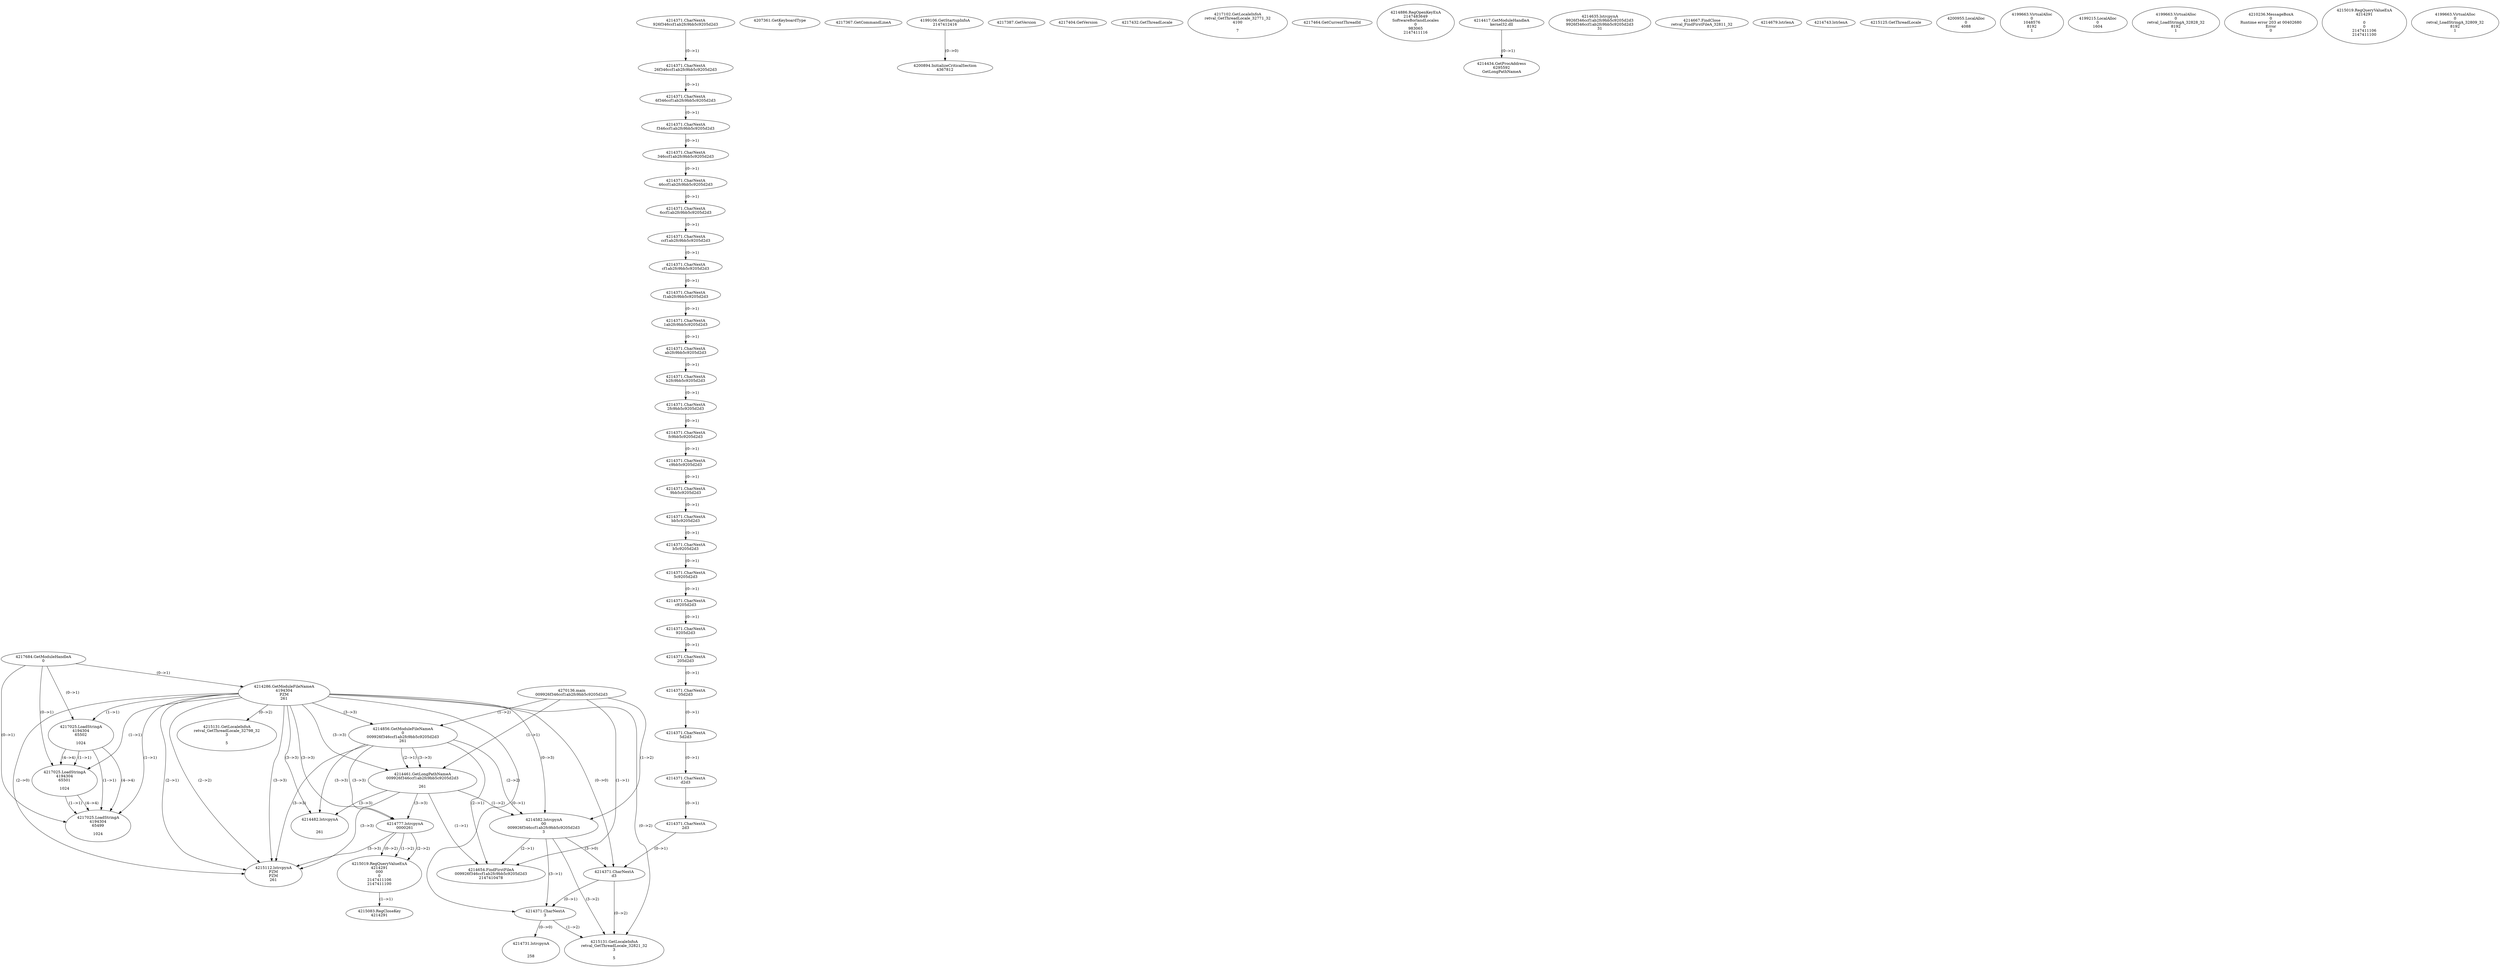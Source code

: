 // Global SCDG with merge call
digraph {
	0 [label="4270136.main
009926f346ccf1ab2fc9bb5c9205d2d3"]
	1 [label="4217684.GetModuleHandleA
0"]
	2 [label="4207361.GetKeyboardType
0"]
	3 [label="4217367.GetCommandLineA
"]
	4 [label="4199106.GetStartupInfoA
2147412416"]
	5 [label="4217387.GetVersion
"]
	6 [label="4217404.GetVersion
"]
	7 [label="4217432.GetThreadLocale
"]
	8 [label="4217102.GetLocaleInfoA
retval_GetThreadLocale_32771_32
4100

7"]
	9 [label="4217464.GetCurrentThreadId
"]
	10 [label="4214286.GetModuleFileNameA
4194304
PZM
261"]
	1 -> 10 [label="(0-->1)"]
	11 [label="4214856.GetModuleFileNameA
0
009926f346ccf1ab2fc9bb5c9205d2d3
261"]
	0 -> 11 [label="(1-->2)"]
	10 -> 11 [label="(3-->3)"]
	12 [label="4214886.RegOpenKeyExA
2147483649
Software\Borland\Locales
0
983065
2147411116"]
	13 [label="4214417.GetModuleHandleA
kernel32.dll"]
	14 [label="4214434.GetProcAddress
6295592
GetLongPathNameA"]
	13 -> 14 [label="(0-->1)"]
	15 [label="4214461.GetLongPathNameA
009926f346ccf1ab2fc9bb5c9205d2d3

261"]
	0 -> 15 [label="(1-->1)"]
	11 -> 15 [label="(2-->1)"]
	10 -> 15 [label="(3-->3)"]
	11 -> 15 [label="(3-->3)"]
	16 [label="4214582.lstrcpynA
00
009926f346ccf1ab2fc9bb5c9205d2d3
3"]
	0 -> 16 [label="(1-->2)"]
	11 -> 16 [label="(2-->2)"]
	15 -> 16 [label="(1-->2)"]
	10 -> 16 [label="(0-->3)"]
	17 [label="4214371.CharNextA
926f346ccf1ab2fc9bb5c9205d2d3"]
	18 [label="4214371.CharNextA
26f346ccf1ab2fc9bb5c9205d2d3"]
	17 -> 18 [label="(0-->1)"]
	19 [label="4214371.CharNextA
6f346ccf1ab2fc9bb5c9205d2d3"]
	18 -> 19 [label="(0-->1)"]
	20 [label="4214371.CharNextA
f346ccf1ab2fc9bb5c9205d2d3"]
	19 -> 20 [label="(0-->1)"]
	21 [label="4214371.CharNextA
346ccf1ab2fc9bb5c9205d2d3"]
	20 -> 21 [label="(0-->1)"]
	22 [label="4214371.CharNextA
46ccf1ab2fc9bb5c9205d2d3"]
	21 -> 22 [label="(0-->1)"]
	23 [label="4214371.CharNextA
6ccf1ab2fc9bb5c9205d2d3"]
	22 -> 23 [label="(0-->1)"]
	24 [label="4214371.CharNextA
ccf1ab2fc9bb5c9205d2d3"]
	23 -> 24 [label="(0-->1)"]
	25 [label="4214371.CharNextA
cf1ab2fc9bb5c9205d2d3"]
	24 -> 25 [label="(0-->1)"]
	26 [label="4214371.CharNextA
f1ab2fc9bb5c9205d2d3"]
	25 -> 26 [label="(0-->1)"]
	27 [label="4214371.CharNextA
1ab2fc9bb5c9205d2d3"]
	26 -> 27 [label="(0-->1)"]
	28 [label="4214371.CharNextA
ab2fc9bb5c9205d2d3"]
	27 -> 28 [label="(0-->1)"]
	29 [label="4214371.CharNextA
b2fc9bb5c9205d2d3"]
	28 -> 29 [label="(0-->1)"]
	30 [label="4214371.CharNextA
2fc9bb5c9205d2d3"]
	29 -> 30 [label="(0-->1)"]
	31 [label="4214371.CharNextA
fc9bb5c9205d2d3"]
	30 -> 31 [label="(0-->1)"]
	32 [label="4214371.CharNextA
c9bb5c9205d2d3"]
	31 -> 32 [label="(0-->1)"]
	33 [label="4214371.CharNextA
9bb5c9205d2d3"]
	32 -> 33 [label="(0-->1)"]
	34 [label="4214371.CharNextA
bb5c9205d2d3"]
	33 -> 34 [label="(0-->1)"]
	35 [label="4214371.CharNextA
b5c9205d2d3"]
	34 -> 35 [label="(0-->1)"]
	36 [label="4214371.CharNextA
5c9205d2d3"]
	35 -> 36 [label="(0-->1)"]
	37 [label="4214371.CharNextA
c9205d2d3"]
	36 -> 37 [label="(0-->1)"]
	38 [label="4214371.CharNextA
9205d2d3"]
	37 -> 38 [label="(0-->1)"]
	39 [label="4214371.CharNextA
205d2d3"]
	38 -> 39 [label="(0-->1)"]
	40 [label="4214371.CharNextA
05d2d3"]
	39 -> 40 [label="(0-->1)"]
	41 [label="4214371.CharNextA
5d2d3"]
	40 -> 41 [label="(0-->1)"]
	42 [label="4214371.CharNextA
d2d3"]
	41 -> 42 [label="(0-->1)"]
	43 [label="4214371.CharNextA
2d3"]
	42 -> 43 [label="(0-->1)"]
	44 [label="4214371.CharNextA
d3"]
	43 -> 44 [label="(0-->1)"]
	10 -> 44 [label="(0-->0)"]
	16 -> 44 [label="(3-->0)"]
	45 [label="4214371.CharNextA
3"]
	10 -> 45 [label="(0-->1)"]
	16 -> 45 [label="(3-->1)"]
	44 -> 45 [label="(0-->1)"]
	46 [label="4214635.lstrcpynA
9926f346ccf1ab2fc9bb5c9205d2d3
9926f346ccf1ab2fc9bb5c9205d2d3
31"]
	47 [label="4214654.FindFirstFileA
009926f346ccf1ab2fc9bb5c9205d2d3
2147410478"]
	0 -> 47 [label="(1-->1)"]
	11 -> 47 [label="(2-->1)"]
	15 -> 47 [label="(1-->1)"]
	16 -> 47 [label="(2-->1)"]
	48 [label="4214667.FindClose
retval_FindFirstFileA_32811_32"]
	49 [label="4214679.lstrlenA
"]
	50 [label="4214731.lstrcpynA


258"]
	45 -> 50 [label="(0-->0)"]
	51 [label="4214743.lstrlenA
"]
	52 [label="4214777.lstrcpynA
00\
00\
261"]
	10 -> 52 [label="(3-->3)"]
	11 -> 52 [label="(3-->3)"]
	15 -> 52 [label="(3-->3)"]
	53 [label="4215019.RegQueryValueExA
4214291
00\
0
0
2147411106
2147411100"]
	52 -> 53 [label="(1-->2)"]
	52 -> 53 [label="(2-->2)"]
	52 -> 53 [label="(0-->2)"]
	54 [label="4215083.RegCloseKey
4214291"]
	53 -> 54 [label="(1-->1)"]
	55 [label="4215112.lstrcpynA
PZM
PZM
261"]
	10 -> 55 [label="(2-->1)"]
	10 -> 55 [label="(2-->2)"]
	10 -> 55 [label="(3-->3)"]
	11 -> 55 [label="(3-->3)"]
	15 -> 55 [label="(3-->3)"]
	52 -> 55 [label="(3-->3)"]
	10 -> 55 [label="(2-->0)"]
	56 [label="4215125.GetThreadLocale
"]
	57 [label="4215131.GetLocaleInfoA
retval_GetThreadLocale_32821_32
3

5"]
	10 -> 57 [label="(0-->2)"]
	16 -> 57 [label="(3-->2)"]
	44 -> 57 [label="(0-->2)"]
	45 -> 57 [label="(1-->2)"]
	58 [label="4217025.LoadStringA
4194304
65502

1024"]
	1 -> 58 [label="(0-->1)"]
	10 -> 58 [label="(1-->1)"]
	59 [label="4217025.LoadStringA
4194304
65501

1024"]
	1 -> 59 [label="(0-->1)"]
	10 -> 59 [label="(1-->1)"]
	58 -> 59 [label="(1-->1)"]
	58 -> 59 [label="(4-->4)"]
	60 [label="4217025.LoadStringA
4194304
65499

1024"]
	1 -> 60 [label="(0-->1)"]
	10 -> 60 [label="(1-->1)"]
	58 -> 60 [label="(1-->1)"]
	59 -> 60 [label="(1-->1)"]
	58 -> 60 [label="(4-->4)"]
	59 -> 60 [label="(4-->4)"]
	61 [label="4200894.InitializeCriticalSection
4367812"]
	4 -> 61 [label="(0-->0)"]
	62 [label="4200955.LocalAlloc
0
4088"]
	63 [label="4199663.VirtualAlloc
0
1048576
8192
1"]
	64 [label="4199215.LocalAlloc
0
1604"]
	65 [label="4199663.VirtualAlloc
0
retval_LoadStringA_32828_32
8192
1"]
	66 [label="4210236.MessageBoxA
0
Runtime error 203 at 00402680
Error
0"]
	67 [label="4214482.lstrcpynA


261"]
	10 -> 67 [label="(3-->3)"]
	11 -> 67 [label="(3-->3)"]
	15 -> 67 [label="(3-->3)"]
	68 [label="4215019.RegQueryValueExA
4214291

0
0
2147411106
2147411100"]
	69 [label="4215131.GetLocaleInfoA
retval_GetThreadLocale_32798_32
3

5"]
	10 -> 69 [label="(0-->2)"]
	70 [label="4199663.VirtualAlloc
0
retval_LoadStringA_32809_32
8192
1"]
}
